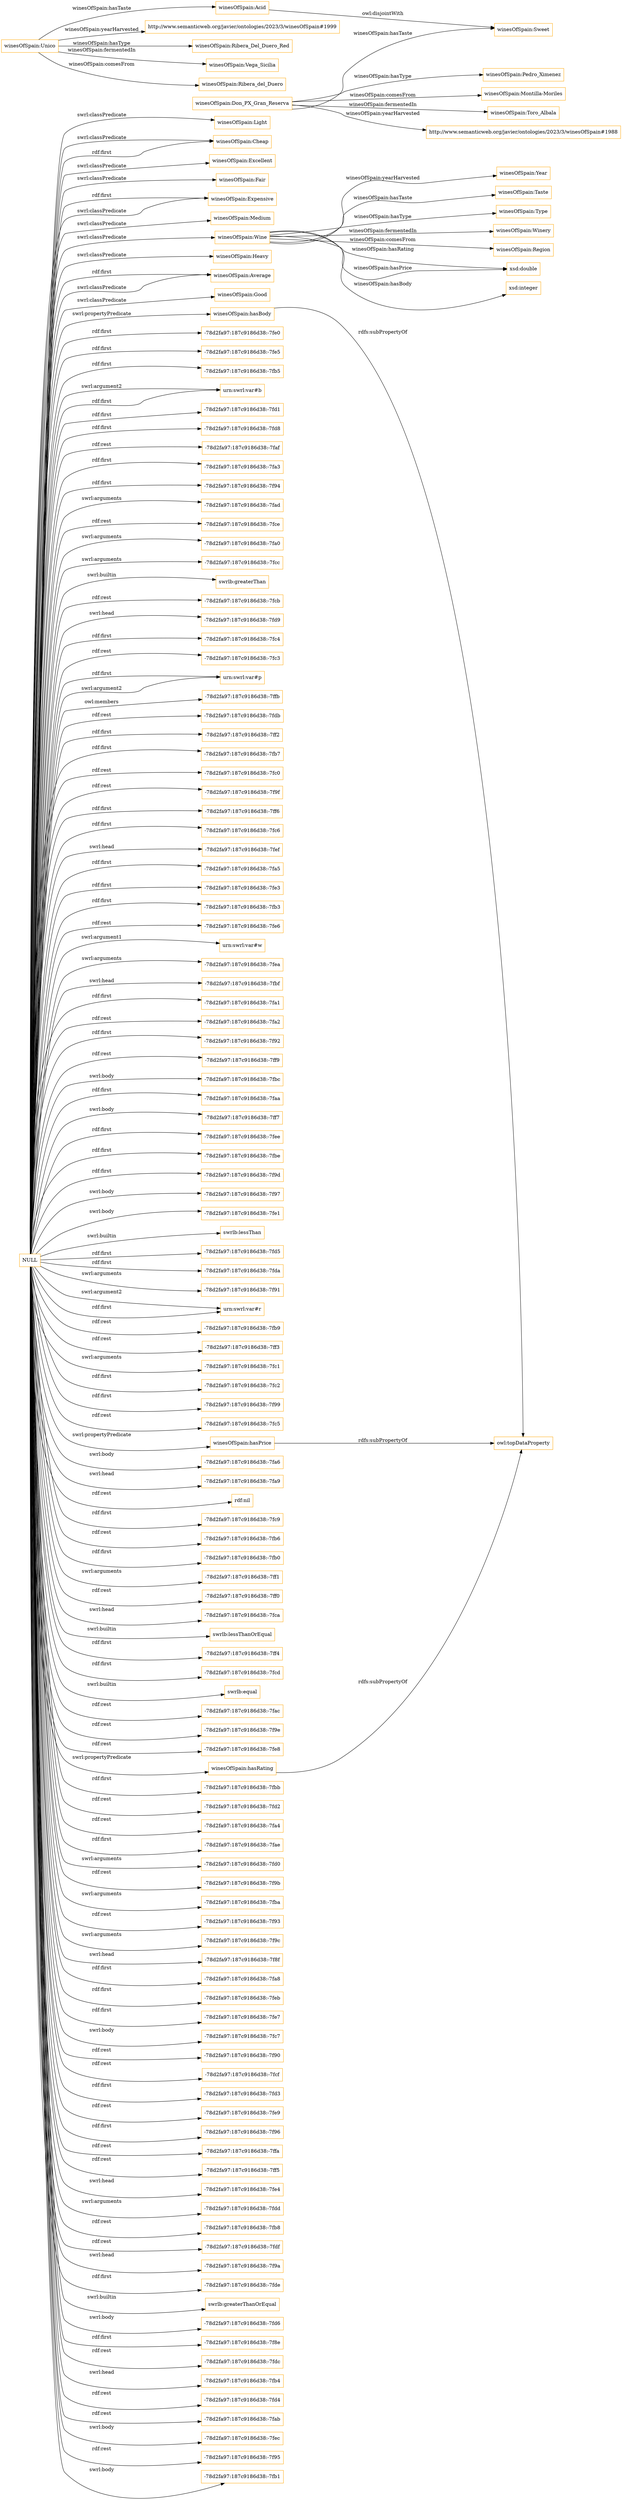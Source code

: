 digraph ar2dtool_diagram { 
rankdir=LR;
size="1501"
node [shape = rectangle, color="orange"]; "winesOfSpain:Light" "winesOfSpain:Year" "winesOfSpain:Sweet" "winesOfSpain:Taste" "winesOfSpain:Acid" "winesOfSpain:Cheap" "winesOfSpain:Type" "winesOfSpain:Excellent" "winesOfSpain:Winery" "winesOfSpain:Fair" "winesOfSpain:Expensive" "winesOfSpain:Medium" "winesOfSpain:Wine" "winesOfSpain:Heavy" "winesOfSpain:Average" "winesOfSpain:Region" "winesOfSpain:Good" ; /*classes style*/
	"winesOfSpain:Unico" -> "winesOfSpain:Acid" [ label = "winesOfSpain:hasTaste" ];
	"winesOfSpain:Unico" -> "http://www.semanticweb.org/javier/ontologies/2023/3/winesOfSpain#1999" [ label = "winesOfSpain:yearHarvested" ];
	"winesOfSpain:Unico" -> "winesOfSpain:Ribera_Del_Duero_Red" [ label = "winesOfSpain:hasType" ];
	"winesOfSpain:Unico" -> "winesOfSpain:Vega_Sicilia" [ label = "winesOfSpain:fermentedIn" ];
	"winesOfSpain:Unico" -> "winesOfSpain:Ribera_del_Duero" [ label = "winesOfSpain:comesFrom" ];
	"winesOfSpain:hasBody" -> "owl:topDataProperty" [ label = "rdfs:subPropertyOf" ];
	"winesOfSpain:Don_PX_Gran_Reserva" -> "winesOfSpain:Pedro_Ximenez" [ label = "winesOfSpain:hasType" ];
	"winesOfSpain:Don_PX_Gran_Reserva" -> "winesOfSpain:Montilla-Moriles" [ label = "winesOfSpain:comesFrom" ];
	"winesOfSpain:Don_PX_Gran_Reserva" -> "winesOfSpain:Toro_Albala" [ label = "winesOfSpain:fermentedIn" ];
	"winesOfSpain:Don_PX_Gran_Reserva" -> "winesOfSpain:Sweet" [ label = "winesOfSpain:hasTaste" ];
	"winesOfSpain:Don_PX_Gran_Reserva" -> "http://www.semanticweb.org/javier/ontologies/2023/3/winesOfSpain#1988" [ label = "winesOfSpain:yearHarvested" ];
	"NULL" -> "-78d2fa97:187c9186d38:-7fe0" [ label = "rdf:first" ];
	"NULL" -> "-78d2fa97:187c9186d38:-7fe5" [ label = "rdf:first" ];
	"NULL" -> "-78d2fa97:187c9186d38:-7fb5" [ label = "rdf:first" ];
	"NULL" -> "urn:swrl:var#b" [ label = "swrl:argument2" ];
	"NULL" -> "-78d2fa97:187c9186d38:-7fd1" [ label = "rdf:first" ];
	"NULL" -> "-78d2fa97:187c9186d38:-7fd8" [ label = "rdf:first" ];
	"NULL" -> "-78d2fa97:187c9186d38:-7faf" [ label = "rdf:rest" ];
	"NULL" -> "-78d2fa97:187c9186d38:-7fa3" [ label = "rdf:first" ];
	"NULL" -> "-78d2fa97:187c9186d38:-7f94" [ label = "rdf:first" ];
	"NULL" -> "winesOfSpain:Average" [ label = "rdf:first" ];
	"NULL" -> "-78d2fa97:187c9186d38:-7fad" [ label = "swrl:arguments" ];
	"NULL" -> "-78d2fa97:187c9186d38:-7fce" [ label = "rdf:rest" ];
	"NULL" -> "-78d2fa97:187c9186d38:-7fa0" [ label = "swrl:arguments" ];
	"NULL" -> "-78d2fa97:187c9186d38:-7fcc" [ label = "swrl:arguments" ];
	"NULL" -> "swrlb:greaterThan" [ label = "swrl:builtin" ];
	"NULL" -> "-78d2fa97:187c9186d38:-7fcb" [ label = "rdf:rest" ];
	"NULL" -> "-78d2fa97:187c9186d38:-7fd9" [ label = "swrl:head" ];
	"NULL" -> "-78d2fa97:187c9186d38:-7fc4" [ label = "rdf:first" ];
	"NULL" -> "-78d2fa97:187c9186d38:-7fc3" [ label = "rdf:rest" ];
	"NULL" -> "urn:swrl:var#p" [ label = "rdf:first" ];
	"NULL" -> "-78d2fa97:187c9186d38:-7ffb" [ label = "owl:members" ];
	"NULL" -> "-78d2fa97:187c9186d38:-7fdb" [ label = "rdf:rest" ];
	"NULL" -> "-78d2fa97:187c9186d38:-7ff2" [ label = "rdf:first" ];
	"NULL" -> "-78d2fa97:187c9186d38:-7fb7" [ label = "rdf:first" ];
	"NULL" -> "-78d2fa97:187c9186d38:-7fc0" [ label = "rdf:rest" ];
	"NULL" -> "-78d2fa97:187c9186d38:-7f9f" [ label = "rdf:rest" ];
	"NULL" -> "-78d2fa97:187c9186d38:-7ff6" [ label = "rdf:first" ];
	"NULL" -> "-78d2fa97:187c9186d38:-7fc6" [ label = "rdf:first" ];
	"NULL" -> "-78d2fa97:187c9186d38:-7fef" [ label = "swrl:head" ];
	"NULL" -> "-78d2fa97:187c9186d38:-7fa5" [ label = "rdf:first" ];
	"NULL" -> "-78d2fa97:187c9186d38:-7fe3" [ label = "rdf:first" ];
	"NULL" -> "winesOfSpain:Heavy" [ label = "swrl:classPredicate" ];
	"NULL" -> "-78d2fa97:187c9186d38:-7fb3" [ label = "rdf:first" ];
	"NULL" -> "-78d2fa97:187c9186d38:-7fe6" [ label = "rdf:rest" ];
	"NULL" -> "winesOfSpain:Wine" [ label = "swrl:classPredicate" ];
	"NULL" -> "urn:swrl:var#w" [ label = "swrl:argument1" ];
	"NULL" -> "-78d2fa97:187c9186d38:-7fea" [ label = "swrl:arguments" ];
	"NULL" -> "-78d2fa97:187c9186d38:-7fbf" [ label = "swrl:head" ];
	"NULL" -> "winesOfSpain:Excellent" [ label = "swrl:classPredicate" ];
	"NULL" -> "-78d2fa97:187c9186d38:-7fa1" [ label = "rdf:first" ];
	"NULL" -> "-78d2fa97:187c9186d38:-7fa2" [ label = "rdf:rest" ];
	"NULL" -> "-78d2fa97:187c9186d38:-7f92" [ label = "rdf:first" ];
	"NULL" -> "-78d2fa97:187c9186d38:-7ff9" [ label = "rdf:rest" ];
	"NULL" -> "winesOfSpain:Cheap" [ label = "swrl:classPredicate" ];
	"NULL" -> "-78d2fa97:187c9186d38:-7fbc" [ label = "swrl:body" ];
	"NULL" -> "-78d2fa97:187c9186d38:-7faa" [ label = "rdf:first" ];
	"NULL" -> "-78d2fa97:187c9186d38:-7ff7" [ label = "swrl:body" ];
	"NULL" -> "winesOfSpain:Expensive" [ label = "rdf:first" ];
	"NULL" -> "-78d2fa97:187c9186d38:-7fee" [ label = "rdf:first" ];
	"NULL" -> "-78d2fa97:187c9186d38:-7fbe" [ label = "rdf:first" ];
	"NULL" -> "-78d2fa97:187c9186d38:-7f9d" [ label = "rdf:first" ];
	"NULL" -> "-78d2fa97:187c9186d38:-7f97" [ label = "swrl:body" ];
	"NULL" -> "-78d2fa97:187c9186d38:-7fe1" [ label = "swrl:body" ];
	"NULL" -> "swrlb:lessThan" [ label = "swrl:builtin" ];
	"NULL" -> "-78d2fa97:187c9186d38:-7fd5" [ label = "rdf:first" ];
	"NULL" -> "-78d2fa97:187c9186d38:-7fda" [ label = "rdf:first" ];
	"NULL" -> "-78d2fa97:187c9186d38:-7f91" [ label = "swrl:arguments" ];
	"NULL" -> "urn:swrl:var#r" [ label = "swrl:argument2" ];
	"NULL" -> "-78d2fa97:187c9186d38:-7fb9" [ label = "rdf:rest" ];
	"NULL" -> "-78d2fa97:187c9186d38:-7ff3" [ label = "rdf:rest" ];
	"NULL" -> "-78d2fa97:187c9186d38:-7fc1" [ label = "swrl:arguments" ];
	"NULL" -> "-78d2fa97:187c9186d38:-7fc2" [ label = "rdf:first" ];
	"NULL" -> "-78d2fa97:187c9186d38:-7f99" [ label = "rdf:first" ];
	"NULL" -> "winesOfSpain:hasBody" [ label = "swrl:propertyPredicate" ];
	"NULL" -> "-78d2fa97:187c9186d38:-7fc5" [ label = "rdf:rest" ];
	"NULL" -> "winesOfSpain:hasPrice" [ label = "swrl:propertyPredicate" ];
	"NULL" -> "-78d2fa97:187c9186d38:-7fa6" [ label = "swrl:body" ];
	"NULL" -> "-78d2fa97:187c9186d38:-7fa9" [ label = "swrl:head" ];
	"NULL" -> "rdf:nil" [ label = "rdf:rest" ];
	"NULL" -> "winesOfSpain:Good" [ label = "swrl:classPredicate" ];
	"NULL" -> "-78d2fa97:187c9186d38:-7fc9" [ label = "rdf:first" ];
	"NULL" -> "winesOfSpain:Fair" [ label = "swrl:classPredicate" ];
	"NULL" -> "-78d2fa97:187c9186d38:-7fb6" [ label = "rdf:rest" ];
	"NULL" -> "-78d2fa97:187c9186d38:-7fb0" [ label = "rdf:first" ];
	"NULL" -> "-78d2fa97:187c9186d38:-7ff1" [ label = "swrl:arguments" ];
	"NULL" -> "-78d2fa97:187c9186d38:-7ff0" [ label = "rdf:rest" ];
	"NULL" -> "-78d2fa97:187c9186d38:-7fca" [ label = "swrl:head" ];
	"NULL" -> "swrlb:lessThanOrEqual" [ label = "swrl:builtin" ];
	"NULL" -> "-78d2fa97:187c9186d38:-7ff4" [ label = "rdf:first" ];
	"NULL" -> "-78d2fa97:187c9186d38:-7fcd" [ label = "rdf:first" ];
	"NULL" -> "swrlb:equal" [ label = "swrl:builtin" ];
	"NULL" -> "-78d2fa97:187c9186d38:-7fac" [ label = "rdf:rest" ];
	"NULL" -> "-78d2fa97:187c9186d38:-7f9e" [ label = "rdf:rest" ];
	"NULL" -> "-78d2fa97:187c9186d38:-7fe8" [ label = "rdf:rest" ];
	"NULL" -> "winesOfSpain:hasRating" [ label = "swrl:propertyPredicate" ];
	"NULL" -> "-78d2fa97:187c9186d38:-7fbb" [ label = "rdf:first" ];
	"NULL" -> "-78d2fa97:187c9186d38:-7fd2" [ label = "rdf:rest" ];
	"NULL" -> "-78d2fa97:187c9186d38:-7fa4" [ label = "rdf:rest" ];
	"NULL" -> "-78d2fa97:187c9186d38:-7fae" [ label = "rdf:first" ];
	"NULL" -> "-78d2fa97:187c9186d38:-7fd0" [ label = "swrl:arguments" ];
	"NULL" -> "-78d2fa97:187c9186d38:-7f9b" [ label = "rdf:rest" ];
	"NULL" -> "-78d2fa97:187c9186d38:-7fba" [ label = "swrl:arguments" ];
	"NULL" -> "-78d2fa97:187c9186d38:-7f93" [ label = "rdf:rest" ];
	"NULL" -> "winesOfSpain:Cheap" [ label = "rdf:first" ];
	"NULL" -> "-78d2fa97:187c9186d38:-7f9c" [ label = "swrl:arguments" ];
	"NULL" -> "-78d2fa97:187c9186d38:-7f8f" [ label = "swrl:head" ];
	"NULL" -> "-78d2fa97:187c9186d38:-7fa8" [ label = "rdf:first" ];
	"NULL" -> "-78d2fa97:187c9186d38:-7feb" [ label = "rdf:first" ];
	"NULL" -> "-78d2fa97:187c9186d38:-7fe7" [ label = "rdf:first" ];
	"NULL" -> "-78d2fa97:187c9186d38:-7fc7" [ label = "swrl:body" ];
	"NULL" -> "-78d2fa97:187c9186d38:-7f90" [ label = "rdf:rest" ];
	"NULL" -> "-78d2fa97:187c9186d38:-7fcf" [ label = "rdf:rest" ];
	"NULL" -> "-78d2fa97:187c9186d38:-7fd3" [ label = "rdf:first" ];
	"NULL" -> "-78d2fa97:187c9186d38:-7fe9" [ label = "rdf:rest" ];
	"NULL" -> "-78d2fa97:187c9186d38:-7f96" [ label = "rdf:first" ];
	"NULL" -> "-78d2fa97:187c9186d38:-7ffa" [ label = "rdf:rest" ];
	"NULL" -> "-78d2fa97:187c9186d38:-7ff5" [ label = "rdf:rest" ];
	"NULL" -> "-78d2fa97:187c9186d38:-7fe4" [ label = "swrl:head" ];
	"NULL" -> "-78d2fa97:187c9186d38:-7fdd" [ label = "swrl:arguments" ];
	"NULL" -> "urn:swrl:var#b" [ label = "rdf:first" ];
	"NULL" -> "-78d2fa97:187c9186d38:-7fb8" [ label = "rdf:rest" ];
	"NULL" -> "-78d2fa97:187c9186d38:-7fdf" [ label = "rdf:rest" ];
	"NULL" -> "-78d2fa97:187c9186d38:-7f9a" [ label = "swrl:head" ];
	"NULL" -> "urn:swrl:var#p" [ label = "swrl:argument2" ];
	"NULL" -> "-78d2fa97:187c9186d38:-7fde" [ label = "rdf:first" ];
	"NULL" -> "swrlb:greaterThanOrEqual" [ label = "swrl:builtin" ];
	"NULL" -> "-78d2fa97:187c9186d38:-7fd6" [ label = "swrl:body" ];
	"NULL" -> "-78d2fa97:187c9186d38:-7f8e" [ label = "rdf:first" ];
	"NULL" -> "winesOfSpain:Average" [ label = "swrl:classPredicate" ];
	"NULL" -> "-78d2fa97:187c9186d38:-7fdc" [ label = "rdf:rest" ];
	"NULL" -> "winesOfSpain:Light" [ label = "swrl:classPredicate" ];
	"NULL" -> "winesOfSpain:Expensive" [ label = "swrl:classPredicate" ];
	"NULL" -> "-78d2fa97:187c9186d38:-7fb4" [ label = "swrl:head" ];
	"NULL" -> "winesOfSpain:Medium" [ label = "swrl:classPredicate" ];
	"NULL" -> "urn:swrl:var#r" [ label = "rdf:first" ];
	"NULL" -> "-78d2fa97:187c9186d38:-7fd4" [ label = "rdf:rest" ];
	"NULL" -> "-78d2fa97:187c9186d38:-7fab" [ label = "rdf:rest" ];
	"NULL" -> "-78d2fa97:187c9186d38:-7fec" [ label = "swrl:body" ];
	"NULL" -> "-78d2fa97:187c9186d38:-7f95" [ label = "rdf:rest" ];
	"NULL" -> "-78d2fa97:187c9186d38:-7fb1" [ label = "swrl:body" ];
	"winesOfSpain:hasPrice" -> "owl:topDataProperty" [ label = "rdfs:subPropertyOf" ];
	"winesOfSpain:hasRating" -> "owl:topDataProperty" [ label = "rdfs:subPropertyOf" ];
	"winesOfSpain:Acid" -> "winesOfSpain:Sweet" [ label = "owl:disjointWith" ];
	"winesOfSpain:Wine" -> "winesOfSpain:Region" [ label = "winesOfSpain:comesFrom" ];
	"winesOfSpain:Wine" -> "winesOfSpain:Year" [ label = "winesOfSpain:yearHarvested" ];
	"winesOfSpain:Wine" -> "xsd:double" [ label = "winesOfSpain:hasRating" ];
	"winesOfSpain:Wine" -> "winesOfSpain:Taste" [ label = "winesOfSpain:hasTaste" ];
	"winesOfSpain:Wine" -> "winesOfSpain:Winery" [ label = "winesOfSpain:fermentedIn" ];
	"winesOfSpain:Wine" -> "xsd:double" [ label = "winesOfSpain:hasPrice" ];
	"winesOfSpain:Wine" -> "winesOfSpain:Type" [ label = "winesOfSpain:hasType" ];
	"winesOfSpain:Wine" -> "xsd:integer" [ label = "winesOfSpain:hasBody" ];

}
